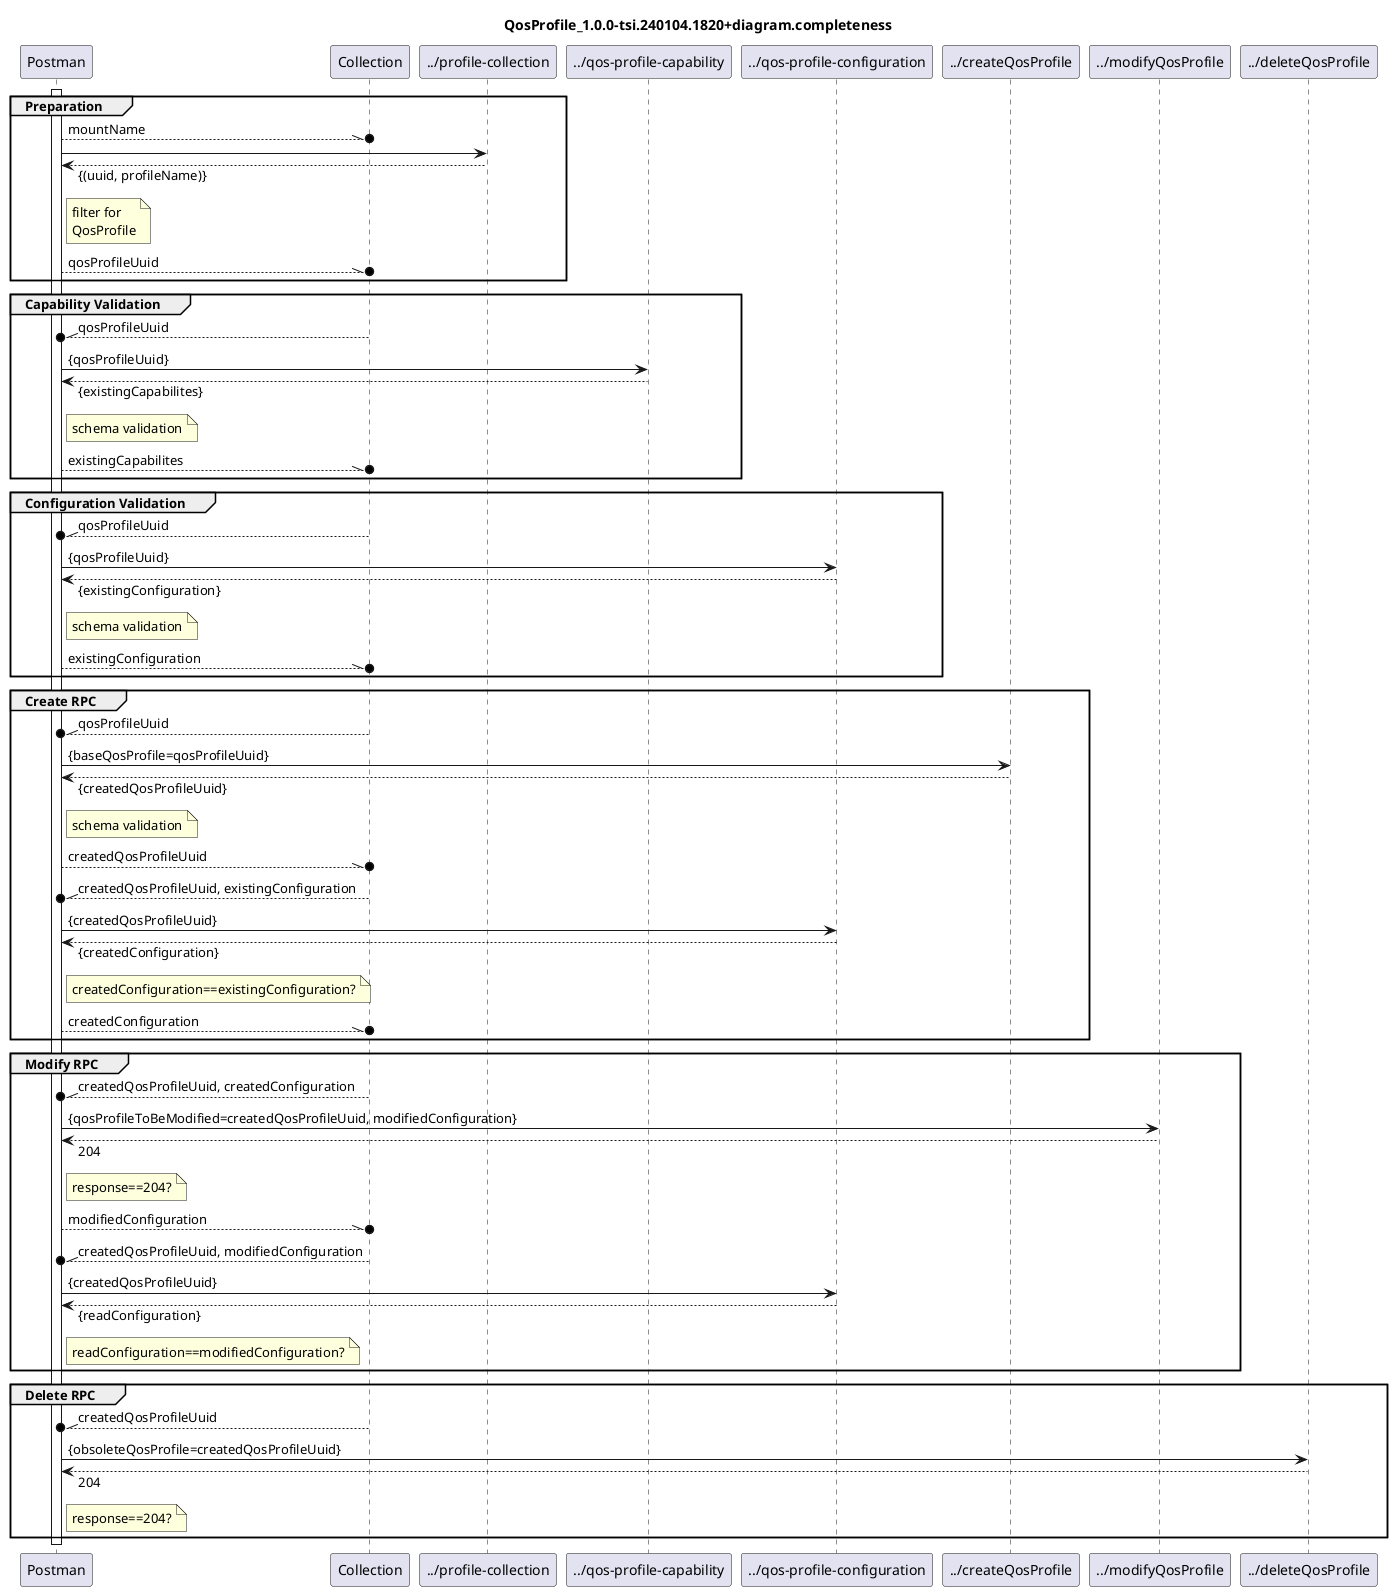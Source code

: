 @startuml QosProfile_1.0.0-tsi.240104.1820+diagram.completeness
skinparam responseMessageBelowArrow true

title
QosProfile_1.0.0-tsi.240104.1820+diagram.completeness
end title

participant "Postman" as Postman
participant "Collection" as Collection
participant "../profile-collection" as ProfileCollection
participant "../qos-profile-capability" as Capability
participant "../qos-profile-configuration" as Configuration
participant "../createQosProfile" as CreateRpc
participant "../modifyQosProfile" as ModifyRpc
participant "../deleteQosProfile" as DeleteRpc

activate Postman

group Preparation
  Postman --\\o Collection : mountName

  Postman -> ProfileCollection
  Postman <-- ProfileCollection : {(uuid, profileName)}
  note right Postman
    filter for
    QosProfile
  end note
  Postman --\\o Collection : qosProfileUuid
end

group Capability Validation
  Collection --\\o Postman : qosProfileUuid
  Postman -> Capability : {qosProfileUuid}
  Postman <-- Capability : {existingCapabilites}
  note right Postman
    schema validation
  end note
  Postman --\\o Collection : existingCapabilites
end

group Configuration Validation
  Collection --\\o Postman : qosProfileUuid
  Postman -> Configuration : {qosProfileUuid}
  Postman <-- Configuration : {existingConfiguration}
  note right Postman
    schema validation
  end note
  Postman --\\o Collection : existingConfiguration
end

group Create RPC
  Collection --\\o Postman : qosProfileUuid
  Postman -> CreateRpc : {baseQosProfile=qosProfileUuid}
  Postman <-- CreateRpc : {createdQosProfileUuid}
  note right Postman
    schema validation
  end note
  Postman --\\o Collection : createdQosProfileUuid
  Collection --\\o Postman : createdQosProfileUuid, existingConfiguration
  Postman -> Configuration : {createdQosProfileUuid}
  Postman <-- Configuration : {createdConfiguration}
  note right Postman
    createdConfiguration==existingConfiguration?
  end note
  Postman --\\o Collection : createdConfiguration
end

group Modify RPC
  Collection --\\o Postman : createdQosProfileUuid, createdConfiguration
  Postman -> ModifyRpc : {qosProfileToBeModified=createdQosProfileUuid, modifiedConfiguration}
  Postman <-- ModifyRpc : 204
  note right Postman
    response==204?
  end note
  Postman --\\o Collection : modifiedConfiguration
  Collection --\\o Postman : createdQosProfileUuid, modifiedConfiguration
  Postman -> Configuration : {createdQosProfileUuid}
  Postman <-- Configuration : {readConfiguration}
  note right Postman
    readConfiguration==modifiedConfiguration?
  end note
end

group Delete RPC
  Collection --\\o Postman : createdQosProfileUuid
  Postman -> DeleteRpc : {obsoleteQosProfile=createdQosProfileUuid}
  Postman <-- DeleteRpc : 204
  note right Postman
    response==204?
  end note
end

deactivate Postman

@enduml